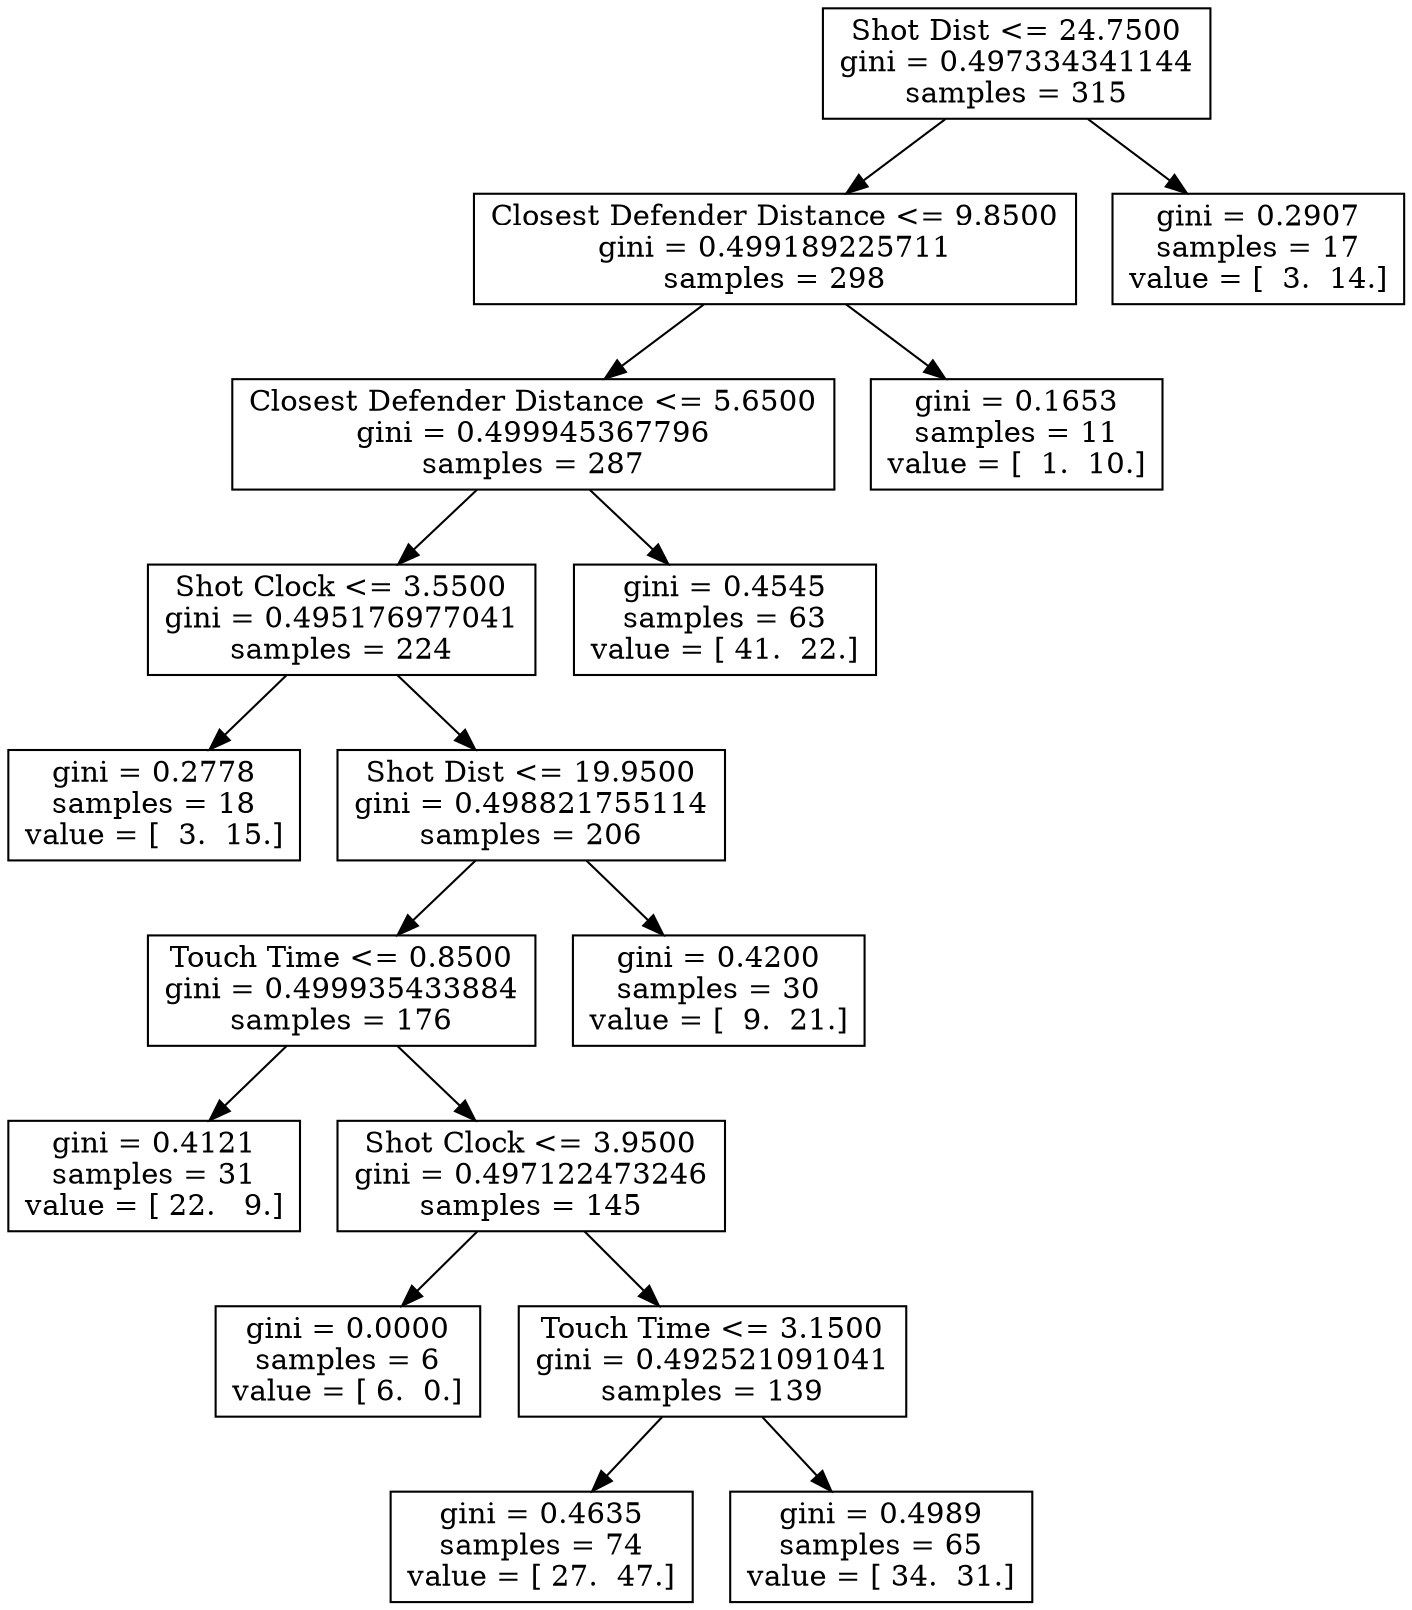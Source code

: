 digraph Tree {
0 [label="Shot Dist <= 24.7500\ngini = 0.497334341144\nsamples = 315", shape="box"] ;
1 [label="Closest Defender Distance <= 9.8500\ngini = 0.499189225711\nsamples = 298", shape="box"] ;
0 -> 1 ;
2 [label="Closest Defender Distance <= 5.6500\ngini = 0.499945367796\nsamples = 287", shape="box"] ;
1 -> 2 ;
3 [label="Shot Clock <= 3.5500\ngini = 0.495176977041\nsamples = 224", shape="box"] ;
2 -> 3 ;
4 [label="gini = 0.2778\nsamples = 18\nvalue = [  3.  15.]", shape="box"] ;
3 -> 4 ;
5 [label="Shot Dist <= 19.9500\ngini = 0.498821755114\nsamples = 206", shape="box"] ;
3 -> 5 ;
6 [label="Touch Time <= 0.8500\ngini = 0.499935433884\nsamples = 176", shape="box"] ;
5 -> 6 ;
7 [label="gini = 0.4121\nsamples = 31\nvalue = [ 22.   9.]", shape="box"] ;
6 -> 7 ;
8 [label="Shot Clock <= 3.9500\ngini = 0.497122473246\nsamples = 145", shape="box"] ;
6 -> 8 ;
9 [label="gini = 0.0000\nsamples = 6\nvalue = [ 6.  0.]", shape="box"] ;
8 -> 9 ;
10 [label="Touch Time <= 3.1500\ngini = 0.492521091041\nsamples = 139", shape="box"] ;
8 -> 10 ;
11 [label="gini = 0.4635\nsamples = 74\nvalue = [ 27.  47.]", shape="box"] ;
10 -> 11 ;
12 [label="gini = 0.4989\nsamples = 65\nvalue = [ 34.  31.]", shape="box"] ;
10 -> 12 ;
13 [label="gini = 0.4200\nsamples = 30\nvalue = [  9.  21.]", shape="box"] ;
5 -> 13 ;
14 [label="gini = 0.4545\nsamples = 63\nvalue = [ 41.  22.]", shape="box"] ;
2 -> 14 ;
15 [label="gini = 0.1653\nsamples = 11\nvalue = [  1.  10.]", shape="box"] ;
1 -> 15 ;
16 [label="gini = 0.2907\nsamples = 17\nvalue = [  3.  14.]", shape="box"] ;
0 -> 16 ;
}